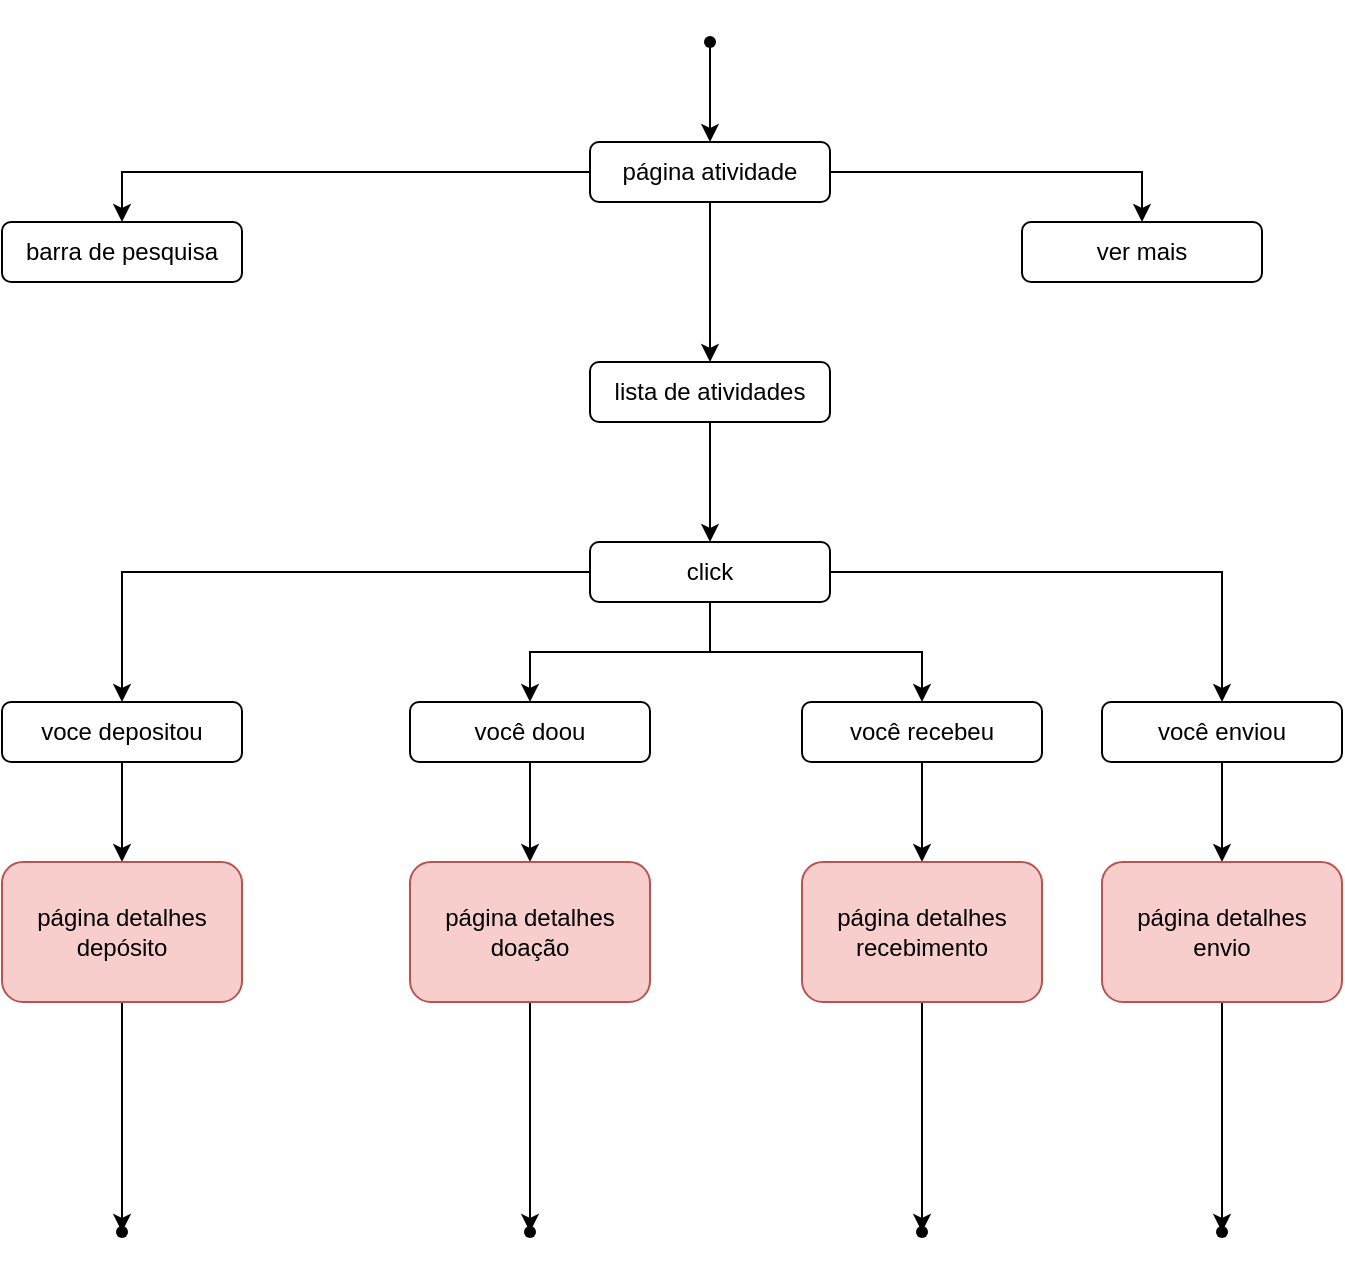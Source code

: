 <mxfile version="15.2.7" type="device"><diagram id="MsH3FGW50OpD3x7jlExK" name="Página-1"><mxGraphModel dx="846" dy="494" grid="1" gridSize="10" guides="1" tooltips="1" connect="1" arrows="1" fold="1" page="1" pageScale="1" pageWidth="827" pageHeight="1169" math="0" shadow="0"><root><mxCell id="0"/><mxCell id="1" parent="0"/><mxCell id="I5ASik0w1GmVC1kxeV07-5" value="" style="edgeStyle=orthogonalEdgeStyle;rounded=0;orthogonalLoop=1;jettySize=auto;html=1;" parent="1" source="I5ASik0w1GmVC1kxeV07-1" target="I5ASik0w1GmVC1kxeV07-4" edge="1"><mxGeometry relative="1" as="geometry"/></mxCell><mxCell id="I5ASik0w1GmVC1kxeV07-7" value="" style="edgeStyle=orthogonalEdgeStyle;rounded=0;orthogonalLoop=1;jettySize=auto;html=1;" parent="1" source="I5ASik0w1GmVC1kxeV07-1" target="I5ASik0w1GmVC1kxeV07-6" edge="1"><mxGeometry relative="1" as="geometry"/></mxCell><mxCell id="I5ASik0w1GmVC1kxeV07-9" value="" style="edgeStyle=orthogonalEdgeStyle;rounded=0;orthogonalLoop=1;jettySize=auto;html=1;" parent="1" source="I5ASik0w1GmVC1kxeV07-1" target="I5ASik0w1GmVC1kxeV07-8" edge="1"><mxGeometry relative="1" as="geometry"/></mxCell><mxCell id="I5ASik0w1GmVC1kxeV07-1" value="página atividade" style="rounded=1;whiteSpace=wrap;html=1;" parent="1" vertex="1"><mxGeometry x="354" y="80" width="120" height="30" as="geometry"/></mxCell><mxCell id="I5ASik0w1GmVC1kxeV07-3" value="" style="edgeStyle=orthogonalEdgeStyle;rounded=0;orthogonalLoop=1;jettySize=auto;html=1;" parent="1" source="I5ASik0w1GmVC1kxeV07-2" target="I5ASik0w1GmVC1kxeV07-1" edge="1"><mxGeometry relative="1" as="geometry"/></mxCell><mxCell id="I5ASik0w1GmVC1kxeV07-2" value="" style="shape=waypoint;sketch=0;fillStyle=solid;size=6;pointerEvents=1;points=[];fillColor=none;resizable=0;rotatable=0;perimeter=centerPerimeter;snapToPoint=1;" parent="1" vertex="1"><mxGeometry x="394" y="10" width="40" height="40" as="geometry"/></mxCell><mxCell id="I5ASik0w1GmVC1kxeV07-4" value="barra de pesquisa" style="rounded=1;whiteSpace=wrap;html=1;" parent="1" vertex="1"><mxGeometry x="60" y="120" width="120" height="30" as="geometry"/></mxCell><mxCell id="I5ASik0w1GmVC1kxeV07-11" value="" style="edgeStyle=orthogonalEdgeStyle;rounded=0;orthogonalLoop=1;jettySize=auto;html=1;" parent="1" source="I5ASik0w1GmVC1kxeV07-6" target="I5ASik0w1GmVC1kxeV07-10" edge="1"><mxGeometry relative="1" as="geometry"/></mxCell><mxCell id="I5ASik0w1GmVC1kxeV07-6" value="lista de atividades" style="rounded=1;whiteSpace=wrap;html=1;" parent="1" vertex="1"><mxGeometry x="354" y="190" width="120" height="30" as="geometry"/></mxCell><mxCell id="I5ASik0w1GmVC1kxeV07-8" value="ver mais" style="rounded=1;whiteSpace=wrap;html=1;" parent="1" vertex="1"><mxGeometry x="570" y="120" width="120" height="30" as="geometry"/></mxCell><mxCell id="I5ASik0w1GmVC1kxeV07-13" value="" style="edgeStyle=orthogonalEdgeStyle;rounded=0;orthogonalLoop=1;jettySize=auto;html=1;" parent="1" source="I5ASik0w1GmVC1kxeV07-10" target="I5ASik0w1GmVC1kxeV07-12" edge="1"><mxGeometry relative="1" as="geometry"/></mxCell><mxCell id="I5ASik0w1GmVC1kxeV07-15" value="" style="edgeStyle=orthogonalEdgeStyle;rounded=0;orthogonalLoop=1;jettySize=auto;html=1;" parent="1" source="I5ASik0w1GmVC1kxeV07-10" target="I5ASik0w1GmVC1kxeV07-14" edge="1"><mxGeometry relative="1" as="geometry"/></mxCell><mxCell id="I5ASik0w1GmVC1kxeV07-17" value="" style="edgeStyle=orthogonalEdgeStyle;rounded=0;orthogonalLoop=1;jettySize=auto;html=1;" parent="1" source="I5ASik0w1GmVC1kxeV07-10" target="I5ASik0w1GmVC1kxeV07-16" edge="1"><mxGeometry relative="1" as="geometry"/></mxCell><mxCell id="I5ASik0w1GmVC1kxeV07-18" style="edgeStyle=orthogonalEdgeStyle;rounded=0;orthogonalLoop=1;jettySize=auto;html=1;" parent="1" source="I5ASik0w1GmVC1kxeV07-10" target="I5ASik0w1GmVC1kxeV07-19" edge="1"><mxGeometry relative="1" as="geometry"><mxPoint x="760" y="340" as="targetPoint"/></mxGeometry></mxCell><mxCell id="I5ASik0w1GmVC1kxeV07-10" value="click" style="rounded=1;whiteSpace=wrap;html=1;" parent="1" vertex="1"><mxGeometry x="354" y="280" width="120" height="30" as="geometry"/></mxCell><mxCell id="I5ASik0w1GmVC1kxeV07-21" value="" style="edgeStyle=orthogonalEdgeStyle;rounded=0;orthogonalLoop=1;jettySize=auto;html=1;" parent="1" source="I5ASik0w1GmVC1kxeV07-12" target="I5ASik0w1GmVC1kxeV07-20" edge="1"><mxGeometry relative="1" as="geometry"/></mxCell><mxCell id="I5ASik0w1GmVC1kxeV07-12" value="voce depositou" style="rounded=1;whiteSpace=wrap;html=1;" parent="1" vertex="1"><mxGeometry x="60" y="360" width="120" height="30" as="geometry"/></mxCell><mxCell id="I5ASik0w1GmVC1kxeV07-23" value="" style="edgeStyle=orthogonalEdgeStyle;rounded=0;orthogonalLoop=1;jettySize=auto;html=1;" parent="1" source="I5ASik0w1GmVC1kxeV07-14" target="I5ASik0w1GmVC1kxeV07-22" edge="1"><mxGeometry relative="1" as="geometry"/></mxCell><mxCell id="I5ASik0w1GmVC1kxeV07-14" value="você doou" style="rounded=1;whiteSpace=wrap;html=1;" parent="1" vertex="1"><mxGeometry x="264" y="360" width="120" height="30" as="geometry"/></mxCell><mxCell id="I5ASik0w1GmVC1kxeV07-25" value="" style="edgeStyle=orthogonalEdgeStyle;rounded=0;orthogonalLoop=1;jettySize=auto;html=1;" parent="1" source="I5ASik0w1GmVC1kxeV07-16" target="I5ASik0w1GmVC1kxeV07-24" edge="1"><mxGeometry relative="1" as="geometry"/></mxCell><mxCell id="I5ASik0w1GmVC1kxeV07-16" value="você recebeu" style="rounded=1;whiteSpace=wrap;html=1;" parent="1" vertex="1"><mxGeometry x="460" y="360" width="120" height="30" as="geometry"/></mxCell><mxCell id="I5ASik0w1GmVC1kxeV07-27" value="" style="edgeStyle=orthogonalEdgeStyle;rounded=0;orthogonalLoop=1;jettySize=auto;html=1;" parent="1" source="I5ASik0w1GmVC1kxeV07-19" target="I5ASik0w1GmVC1kxeV07-26" edge="1"><mxGeometry relative="1" as="geometry"/></mxCell><mxCell id="I5ASik0w1GmVC1kxeV07-19" value="você enviou" style="rounded=1;whiteSpace=wrap;html=1;" parent="1" vertex="1"><mxGeometry x="610" y="360" width="120" height="30" as="geometry"/></mxCell><mxCell id="I5ASik0w1GmVC1kxeV07-30" value="" style="edgeStyle=orthogonalEdgeStyle;rounded=0;orthogonalLoop=1;jettySize=auto;html=1;" parent="1" source="I5ASik0w1GmVC1kxeV07-20" target="I5ASik0w1GmVC1kxeV07-29" edge="1"><mxGeometry relative="1" as="geometry"/></mxCell><mxCell id="I5ASik0w1GmVC1kxeV07-20" value="página detalhes depósito" style="rounded=1;whiteSpace=wrap;html=1;fillColor=#f8cecc;strokeColor=#b85450;" parent="1" vertex="1"><mxGeometry x="60" y="440" width="120" height="70" as="geometry"/></mxCell><mxCell id="I5ASik0w1GmVC1kxeV07-32" value="" style="edgeStyle=orthogonalEdgeStyle;rounded=0;orthogonalLoop=1;jettySize=auto;html=1;" parent="1" source="I5ASik0w1GmVC1kxeV07-22" target="I5ASik0w1GmVC1kxeV07-31" edge="1"><mxGeometry relative="1" as="geometry"/></mxCell><mxCell id="I5ASik0w1GmVC1kxeV07-22" value="página detalhes doação" style="rounded=1;whiteSpace=wrap;html=1;fillColor=#f8cecc;strokeColor=#b85450;" parent="1" vertex="1"><mxGeometry x="264" y="440" width="120" height="70" as="geometry"/></mxCell><mxCell id="I5ASik0w1GmVC1kxeV07-34" value="" style="edgeStyle=orthogonalEdgeStyle;rounded=0;orthogonalLoop=1;jettySize=auto;html=1;" parent="1" source="I5ASik0w1GmVC1kxeV07-24" target="I5ASik0w1GmVC1kxeV07-33" edge="1"><mxGeometry relative="1" as="geometry"/></mxCell><mxCell id="I5ASik0w1GmVC1kxeV07-24" value="página detalhes&lt;br&gt;recebimento" style="rounded=1;whiteSpace=wrap;html=1;fillColor=#f8cecc;strokeColor=#b85450;" parent="1" vertex="1"><mxGeometry x="460" y="440" width="120" height="70" as="geometry"/></mxCell><mxCell id="I5ASik0w1GmVC1kxeV07-36" value="" style="edgeStyle=orthogonalEdgeStyle;rounded=0;orthogonalLoop=1;jettySize=auto;html=1;" parent="1" source="I5ASik0w1GmVC1kxeV07-26" target="I5ASik0w1GmVC1kxeV07-35" edge="1"><mxGeometry relative="1" as="geometry"/></mxCell><mxCell id="I5ASik0w1GmVC1kxeV07-26" value="página detalhes&lt;br&gt;envio" style="rounded=1;whiteSpace=wrap;html=1;fillColor=#f8cecc;strokeColor=#b85450;" parent="1" vertex="1"><mxGeometry x="610" y="440" width="120" height="70" as="geometry"/></mxCell><mxCell id="I5ASik0w1GmVC1kxeV07-29" value="" style="shape=waypoint;size=6;pointerEvents=1;points=[];fillColor=#ffffff;resizable=0;rotatable=0;perimeter=centerPerimeter;snapToPoint=1;rounded=1;" parent="1" vertex="1"><mxGeometry x="100" y="605" width="40" height="40" as="geometry"/></mxCell><mxCell id="I5ASik0w1GmVC1kxeV07-31" value="" style="shape=waypoint;size=6;pointerEvents=1;points=[];fillColor=#ffffff;resizable=0;rotatable=0;perimeter=centerPerimeter;snapToPoint=1;rounded=1;" parent="1" vertex="1"><mxGeometry x="304" y="605" width="40" height="40" as="geometry"/></mxCell><mxCell id="I5ASik0w1GmVC1kxeV07-33" value="" style="shape=waypoint;size=6;pointerEvents=1;points=[];fillColor=#ffffff;resizable=0;rotatable=0;perimeter=centerPerimeter;snapToPoint=1;rounded=1;" parent="1" vertex="1"><mxGeometry x="500" y="605" width="40" height="40" as="geometry"/></mxCell><mxCell id="I5ASik0w1GmVC1kxeV07-35" value="" style="shape=waypoint;size=6;pointerEvents=1;points=[];fillColor=#ffffff;resizable=0;rotatable=0;perimeter=centerPerimeter;snapToPoint=1;rounded=1;" parent="1" vertex="1"><mxGeometry x="650" y="605" width="40" height="40" as="geometry"/></mxCell></root></mxGraphModel></diagram></mxfile>